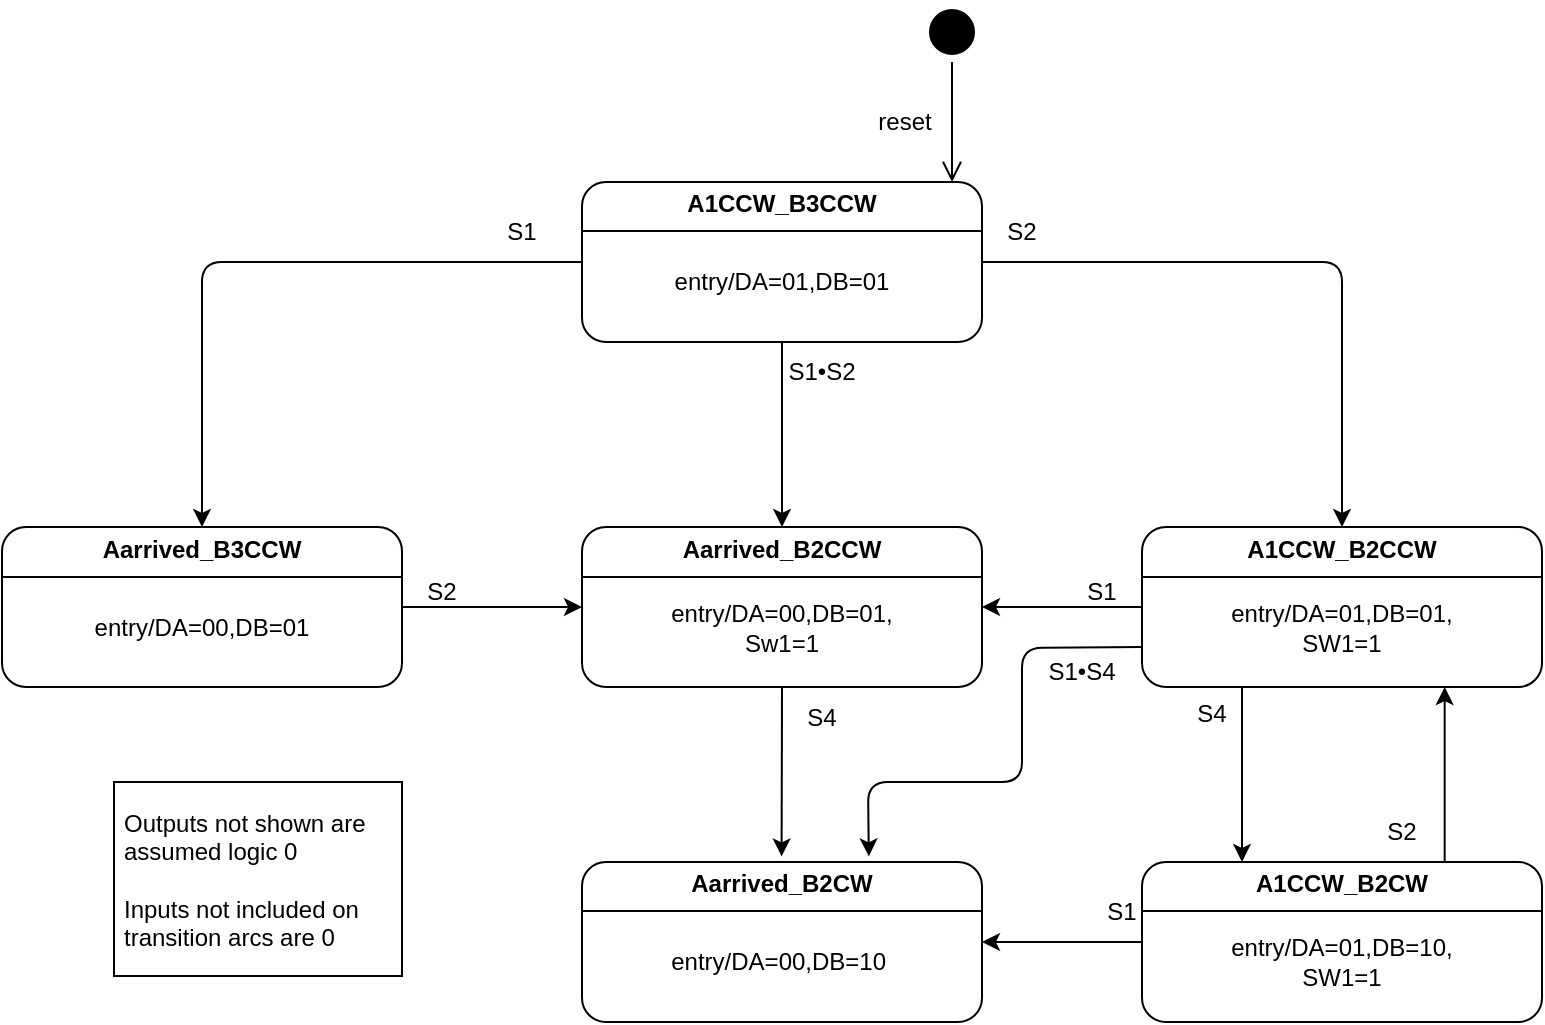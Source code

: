 <mxfile version="24.7.17">
  <diagram name="Page-1" id="929967ad-93f9-6ef4-fab6-5d389245f69c">
    <mxGraphModel grid="0" page="1" gridSize="10" guides="1" tooltips="1" connect="1" arrows="1" fold="1" pageScale="1.5" pageWidth="1169" pageHeight="826" background="none" math="0" shadow="0">
      <root>
        <mxCell id="0" style=";html=1;" />
        <mxCell id="1" style=";html=1;" parent="0" />
        <mxCell id="Zhen2XrFVJ4z9JBplLkw-1" value="" style="ellipse;html=1;shape=startState;fillColor=#000000;strokeColor=#000000;" vertex="1" parent="1">
          <mxGeometry x="870" y="330" width="30" height="30" as="geometry" />
        </mxCell>
        <mxCell id="Zhen2XrFVJ4z9JBplLkw-2" value="" style="edgeStyle=orthogonalEdgeStyle;html=1;verticalAlign=bottom;endArrow=open;endSize=8;strokeColor=#000000;rounded=0;" edge="1" parent="1" source="Zhen2XrFVJ4z9JBplLkw-1">
          <mxGeometry relative="1" as="geometry">
            <mxPoint x="885" y="420" as="targetPoint" />
          </mxGeometry>
        </mxCell>
        <mxCell id="Zhen2XrFVJ4z9JBplLkw-3" value="&lt;p style=&quot;margin:0px;margin-top:4px;text-align:center;&quot;&gt;&lt;b&gt;A1CCW_B3CCW&lt;/b&gt;&lt;/p&gt;&lt;hr size=&quot;1&quot; style=&quot;border-style:solid;&quot;&gt;&lt;div style=&quot;height:2px;&quot;&gt;&lt;/div&gt;" style="verticalAlign=top;align=left;overflow=fill;html=1;whiteSpace=wrap;rounded=1;" vertex="1" parent="1">
          <mxGeometry x="700" y="420" width="200" height="80" as="geometry" />
        </mxCell>
        <mxCell id="Zhen2XrFVJ4z9JBplLkw-4" value="entry/DA=01,DB=01" style="text;html=1;align=center;verticalAlign=middle;whiteSpace=wrap;rounded=0;" vertex="1" parent="1">
          <mxGeometry x="740" y="457.5" width="120" height="25" as="geometry" />
        </mxCell>
        <mxCell id="Zhen2XrFVJ4z9JBplLkw-7" value="&lt;p style=&quot;margin:0px;margin-top:4px;text-align:center;&quot;&gt;&lt;b&gt;Aarrived_B3CCW&lt;/b&gt;&lt;/p&gt;&lt;hr size=&quot;1&quot; style=&quot;border-style:solid;&quot;&gt;&lt;div style=&quot;height:2px;&quot;&gt;&lt;/div&gt;" style="verticalAlign=top;align=left;overflow=fill;html=1;whiteSpace=wrap;rounded=1;" vertex="1" parent="1">
          <mxGeometry x="410" y="592.5" width="200" height="80" as="geometry" />
        </mxCell>
        <mxCell id="Zhen2XrFVJ4z9JBplLkw-8" value="entry/DA=00,DB=01" style="text;html=1;align=center;verticalAlign=middle;whiteSpace=wrap;rounded=0;" vertex="1" parent="1">
          <mxGeometry x="450" y="630" width="120" height="25" as="geometry" />
        </mxCell>
        <mxCell id="Zhen2XrFVJ4z9JBplLkw-11" value="&lt;p style=&quot;margin:0px;margin-top:4px;text-align:center;&quot;&gt;&lt;b&gt;Aarrived_B2CCW&lt;/b&gt;&lt;/p&gt;&lt;hr size=&quot;1&quot; style=&quot;border-style:solid;&quot;&gt;&lt;div style=&quot;height:2px;&quot;&gt;&lt;/div&gt;" style="verticalAlign=top;align=left;overflow=fill;html=1;whiteSpace=wrap;rounded=1;" vertex="1" parent="1">
          <mxGeometry x="700" y="592.5" width="200" height="80" as="geometry" />
        </mxCell>
        <mxCell id="Zhen2XrFVJ4z9JBplLkw-12" value="entry/DA=00,DB=01, Sw1=1" style="text;html=1;align=center;verticalAlign=middle;whiteSpace=wrap;rounded=0;" vertex="1" parent="1">
          <mxGeometry x="740" y="630" width="120" height="25" as="geometry" />
        </mxCell>
        <mxCell id="Zhen2XrFVJ4z9JBplLkw-13" value="&lt;p style=&quot;margin:0px;margin-top:4px;text-align:center;&quot;&gt;&lt;b&gt;A1CCW_B2CCW&lt;/b&gt;&lt;/p&gt;&lt;hr size=&quot;1&quot; style=&quot;border-style:solid;&quot;&gt;&lt;div style=&quot;height:2px;&quot;&gt;&lt;/div&gt;" style="verticalAlign=top;align=left;overflow=fill;html=1;whiteSpace=wrap;rounded=1;" vertex="1" parent="1">
          <mxGeometry x="980" y="592.5" width="200" height="80" as="geometry" />
        </mxCell>
        <mxCell id="Zhen2XrFVJ4z9JBplLkw-14" value="entry/DA=01,DB=01, SW1=1" style="text;html=1;align=center;verticalAlign=middle;whiteSpace=wrap;rounded=0;" vertex="1" parent="1">
          <mxGeometry x="1020" y="630" width="120" height="25" as="geometry" />
        </mxCell>
        <mxCell id="Zhen2XrFVJ4z9JBplLkw-15" value="&lt;p style=&quot;margin:0px;margin-top:4px;text-align:center;&quot;&gt;&lt;b&gt;Aarrived_B2CW&lt;/b&gt;&lt;/p&gt;&lt;hr size=&quot;1&quot; style=&quot;border-style:solid;&quot;&gt;&lt;div style=&quot;height:2px;&quot;&gt;&lt;/div&gt;" style="verticalAlign=top;align=left;overflow=fill;html=1;whiteSpace=wrap;rounded=1;" vertex="1" parent="1">
          <mxGeometry x="700" y="760" width="200" height="80" as="geometry" />
        </mxCell>
        <mxCell id="Zhen2XrFVJ4z9JBplLkw-16" value="entry/DA=00,DB=10&amp;nbsp;" style="text;html=1;align=center;verticalAlign=middle;whiteSpace=wrap;rounded=0;" vertex="1" parent="1">
          <mxGeometry x="740" y="797.5" width="120" height="25" as="geometry" />
        </mxCell>
        <mxCell id="Zhen2XrFVJ4z9JBplLkw-17" value="&lt;p style=&quot;margin:0px;margin-top:4px;text-align:center;&quot;&gt;&lt;b&gt;A1CCW_B2CW&lt;/b&gt;&lt;/p&gt;&lt;hr size=&quot;1&quot; style=&quot;border-style:solid;&quot;&gt;&lt;div style=&quot;height:2px;&quot;&gt;&lt;/div&gt;" style="verticalAlign=top;align=left;overflow=fill;html=1;whiteSpace=wrap;rounded=1;" vertex="1" parent="1">
          <mxGeometry x="980" y="760" width="200" height="80" as="geometry" />
        </mxCell>
        <mxCell id="Zhen2XrFVJ4z9JBplLkw-18" value="entry/DA=01,DB=10, SW1=1" style="text;html=1;align=center;verticalAlign=middle;whiteSpace=wrap;rounded=0;" vertex="1" parent="1">
          <mxGeometry x="1020" y="797.5" width="120" height="25" as="geometry" />
        </mxCell>
        <mxCell id="Zhen2XrFVJ4z9JBplLkw-21" value="" style="endArrow=classic;html=1;rounded=1;exitX=0;exitY=0.5;exitDx=0;exitDy=0;entryX=0.5;entryY=0;entryDx=0;entryDy=0;curved=0;" edge="1" parent="1" source="Zhen2XrFVJ4z9JBplLkw-3" target="Zhen2XrFVJ4z9JBplLkw-7">
          <mxGeometry width="50" height="50" relative="1" as="geometry">
            <mxPoint x="550" y="500" as="sourcePoint" />
            <mxPoint x="500" y="460" as="targetPoint" />
            <Array as="points">
              <mxPoint x="510" y="460" />
            </Array>
          </mxGeometry>
        </mxCell>
        <mxCell id="Zhen2XrFVJ4z9JBplLkw-22" value="S1" style="text;html=1;align=center;verticalAlign=middle;whiteSpace=wrap;rounded=0;" vertex="1" parent="1">
          <mxGeometry x="640" y="430" width="60" height="30" as="geometry" />
        </mxCell>
        <mxCell id="Zhen2XrFVJ4z9JBplLkw-23" value="" style="endArrow=classic;html=1;rounded=0;exitX=0.5;exitY=1;exitDx=0;exitDy=0;" edge="1" parent="1" source="Zhen2XrFVJ4z9JBplLkw-3" target="Zhen2XrFVJ4z9JBplLkw-11">
          <mxGeometry width="50" height="50" relative="1" as="geometry">
            <mxPoint x="730" y="580" as="sourcePoint" />
            <mxPoint x="800" y="590" as="targetPoint" />
          </mxGeometry>
        </mxCell>
        <mxCell id="Zhen2XrFVJ4z9JBplLkw-24" value="S1•S2" style="text;html=1;align=center;verticalAlign=middle;whiteSpace=wrap;rounded=0;" vertex="1" parent="1">
          <mxGeometry x="790" y="500" width="60" height="30" as="geometry" />
        </mxCell>
        <mxCell id="Zhen2XrFVJ4z9JBplLkw-25" value="" style="endArrow=classic;html=1;rounded=1;exitX=1;exitY=0.5;exitDx=0;exitDy=0;entryX=0.5;entryY=0;entryDx=0;entryDy=0;curved=0;" edge="1" parent="1" source="Zhen2XrFVJ4z9JBplLkw-3" target="Zhen2XrFVJ4z9JBplLkw-13">
          <mxGeometry width="50" height="50" relative="1" as="geometry">
            <mxPoint x="920" y="480" as="sourcePoint" />
            <mxPoint x="1090" y="570" as="targetPoint" />
            <Array as="points">
              <mxPoint x="1080" y="460" />
            </Array>
          </mxGeometry>
        </mxCell>
        <mxCell id="Zhen2XrFVJ4z9JBplLkw-26" value="S2" style="text;html=1;align=center;verticalAlign=middle;whiteSpace=wrap;rounded=0;" vertex="1" parent="1">
          <mxGeometry x="890" y="430" width="60" height="30" as="geometry" />
        </mxCell>
        <mxCell id="Zhen2XrFVJ4z9JBplLkw-27" value="" style="endArrow=classic;html=1;rounded=0;exitX=1;exitY=0.5;exitDx=0;exitDy=0;entryX=0;entryY=0.5;entryDx=0;entryDy=0;" edge="1" parent="1" source="Zhen2XrFVJ4z9JBplLkw-7" target="Zhen2XrFVJ4z9JBplLkw-11">
          <mxGeometry width="50" height="50" relative="1" as="geometry">
            <mxPoint x="620" y="620" as="sourcePoint" />
            <mxPoint x="690" y="620" as="targetPoint" />
          </mxGeometry>
        </mxCell>
        <mxCell id="Zhen2XrFVJ4z9JBplLkw-28" value="S2" style="text;html=1;align=center;verticalAlign=middle;whiteSpace=wrap;rounded=0;" vertex="1" parent="1">
          <mxGeometry x="600" y="610" width="60" height="30" as="geometry" />
        </mxCell>
        <mxCell id="Zhen2XrFVJ4z9JBplLkw-29" value="" style="endArrow=classic;html=1;rounded=0;exitX=0;exitY=0.5;exitDx=0;exitDy=0;entryX=1;entryY=0.5;entryDx=0;entryDy=0;" edge="1" parent="1" source="Zhen2XrFVJ4z9JBplLkw-13" target="Zhen2XrFVJ4z9JBplLkw-11">
          <mxGeometry width="50" height="50" relative="1" as="geometry">
            <mxPoint x="920" y="630" as="sourcePoint" />
            <mxPoint x="970" y="580" as="targetPoint" />
          </mxGeometry>
        </mxCell>
        <mxCell id="Zhen2XrFVJ4z9JBplLkw-30" value="S1" style="text;html=1;align=center;verticalAlign=middle;whiteSpace=wrap;rounded=0;" vertex="1" parent="1">
          <mxGeometry x="930" y="610" width="60" height="30" as="geometry" />
        </mxCell>
        <mxCell id="Zhen2XrFVJ4z9JBplLkw-31" value="" style="endArrow=classic;html=1;rounded=0;exitX=0.5;exitY=1;exitDx=0;exitDy=0;entryX=0.499;entryY=-0.035;entryDx=0;entryDy=0;entryPerimeter=0;" edge="1" parent="1" source="Zhen2XrFVJ4z9JBplLkw-11" target="Zhen2XrFVJ4z9JBplLkw-15">
          <mxGeometry width="50" height="50" relative="1" as="geometry">
            <mxPoint x="720" y="720" as="sourcePoint" />
            <mxPoint x="770" y="670" as="targetPoint" />
          </mxGeometry>
        </mxCell>
        <mxCell id="Zhen2XrFVJ4z9JBplLkw-32" value="S4" style="text;html=1;align=center;verticalAlign=middle;whiteSpace=wrap;rounded=0;" vertex="1" parent="1">
          <mxGeometry x="790" y="672.5" width="60" height="30" as="geometry" />
        </mxCell>
        <mxCell id="Zhen2XrFVJ4z9JBplLkw-33" value="" style="endArrow=classic;html=1;rounded=1;exitX=0;exitY=0.75;exitDx=0;exitDy=0;entryX=0.717;entryY=-0.035;entryDx=0;entryDy=0;entryPerimeter=0;curved=0;" edge="1" parent="1" source="Zhen2XrFVJ4z9JBplLkw-13" target="Zhen2XrFVJ4z9JBplLkw-15">
          <mxGeometry width="50" height="50" relative="1" as="geometry">
            <mxPoint x="880" y="740" as="sourcePoint" />
            <mxPoint x="930" y="690" as="targetPoint" />
            <Array as="points">
              <mxPoint x="920" y="653" />
              <mxPoint x="920" y="720" />
              <mxPoint x="843" y="720" />
            </Array>
          </mxGeometry>
        </mxCell>
        <mxCell id="Zhen2XrFVJ4z9JBplLkw-34" value="S1•S4" style="text;html=1;align=center;verticalAlign=middle;whiteSpace=wrap;rounded=0;" vertex="1" parent="1">
          <mxGeometry x="920" y="650" width="60" height="30" as="geometry" />
        </mxCell>
        <mxCell id="Zhen2XrFVJ4z9JBplLkw-35" value="" style="endArrow=classic;html=1;rounded=0;exitX=0.5;exitY=1;exitDx=0;exitDy=0;entryX=0.5;entryY=0;entryDx=0;entryDy=0;" edge="1" parent="1">
          <mxGeometry width="50" height="50" relative="1" as="geometry">
            <mxPoint x="1030" y="672.5" as="sourcePoint" />
            <mxPoint x="1030" y="760" as="targetPoint" />
          </mxGeometry>
        </mxCell>
        <mxCell id="Zhen2XrFVJ4z9JBplLkw-36" value="S4" style="text;html=1;align=center;verticalAlign=middle;whiteSpace=wrap;rounded=0;" vertex="1" parent="1">
          <mxGeometry x="985" y="671" width="60" height="30" as="geometry" />
        </mxCell>
        <mxCell id="Zhen2XrFVJ4z9JBplLkw-37" value="" style="endArrow=classic;html=1;rounded=0;exitX=0.5;exitY=1;exitDx=0;exitDy=0;entryX=0.5;entryY=0;entryDx=0;entryDy=0;" edge="1" parent="1">
          <mxGeometry width="50" height="50" relative="1" as="geometry">
            <mxPoint x="1131.333" y="760" as="sourcePoint" />
            <mxPoint x="1131.333" y="672.5" as="targetPoint" />
          </mxGeometry>
        </mxCell>
        <mxCell id="Zhen2XrFVJ4z9JBplLkw-38" value="S2" style="text;html=1;align=center;verticalAlign=middle;whiteSpace=wrap;rounded=0;" vertex="1" parent="1">
          <mxGeometry x="1080" y="730" width="60" height="30" as="geometry" />
        </mxCell>
        <mxCell id="Zhen2XrFVJ4z9JBplLkw-40" value="" style="endArrow=classic;html=1;rounded=0;exitX=0;exitY=0.5;exitDx=0;exitDy=0;entryX=1;entryY=0.5;entryDx=0;entryDy=0;" edge="1" parent="1" source="Zhen2XrFVJ4z9JBplLkw-17" target="Zhen2XrFVJ4z9JBplLkw-15">
          <mxGeometry width="50" height="50" relative="1" as="geometry">
            <mxPoint x="910" y="790" as="sourcePoint" />
            <mxPoint x="960" y="740" as="targetPoint" />
          </mxGeometry>
        </mxCell>
        <mxCell id="Zhen2XrFVJ4z9JBplLkw-41" value="S1" style="text;html=1;align=center;verticalAlign=middle;whiteSpace=wrap;rounded=0;" vertex="1" parent="1">
          <mxGeometry x="940" y="770" width="60" height="30" as="geometry" />
        </mxCell>
        <mxCell id="Zhen2XrFVJ4z9JBplLkw-43" value="Outputs not shown are assumed logic 0&lt;div&gt;&lt;br&gt;&lt;/div&gt;&lt;div&gt;Inputs not included on transition arcs are 0&lt;/div&gt;" style="rounded=0;whiteSpace=wrap;html=1;align=left;spacing=0;spacingLeft=5;spacingRight=5;" vertex="1" parent="1">
          <mxGeometry x="466" y="720" width="144" height="97" as="geometry" />
        </mxCell>
        <mxCell id="fspuRB8EsS8uYZpvaAjc-1" value="reset" style="text;html=1;align=center;verticalAlign=middle;resizable=0;points=[];autosize=1;strokeColor=none;fillColor=none;" vertex="1" parent="1">
          <mxGeometry x="838" y="377" width="45" height="26" as="geometry" />
        </mxCell>
      </root>
    </mxGraphModel>
  </diagram>
</mxfile>
